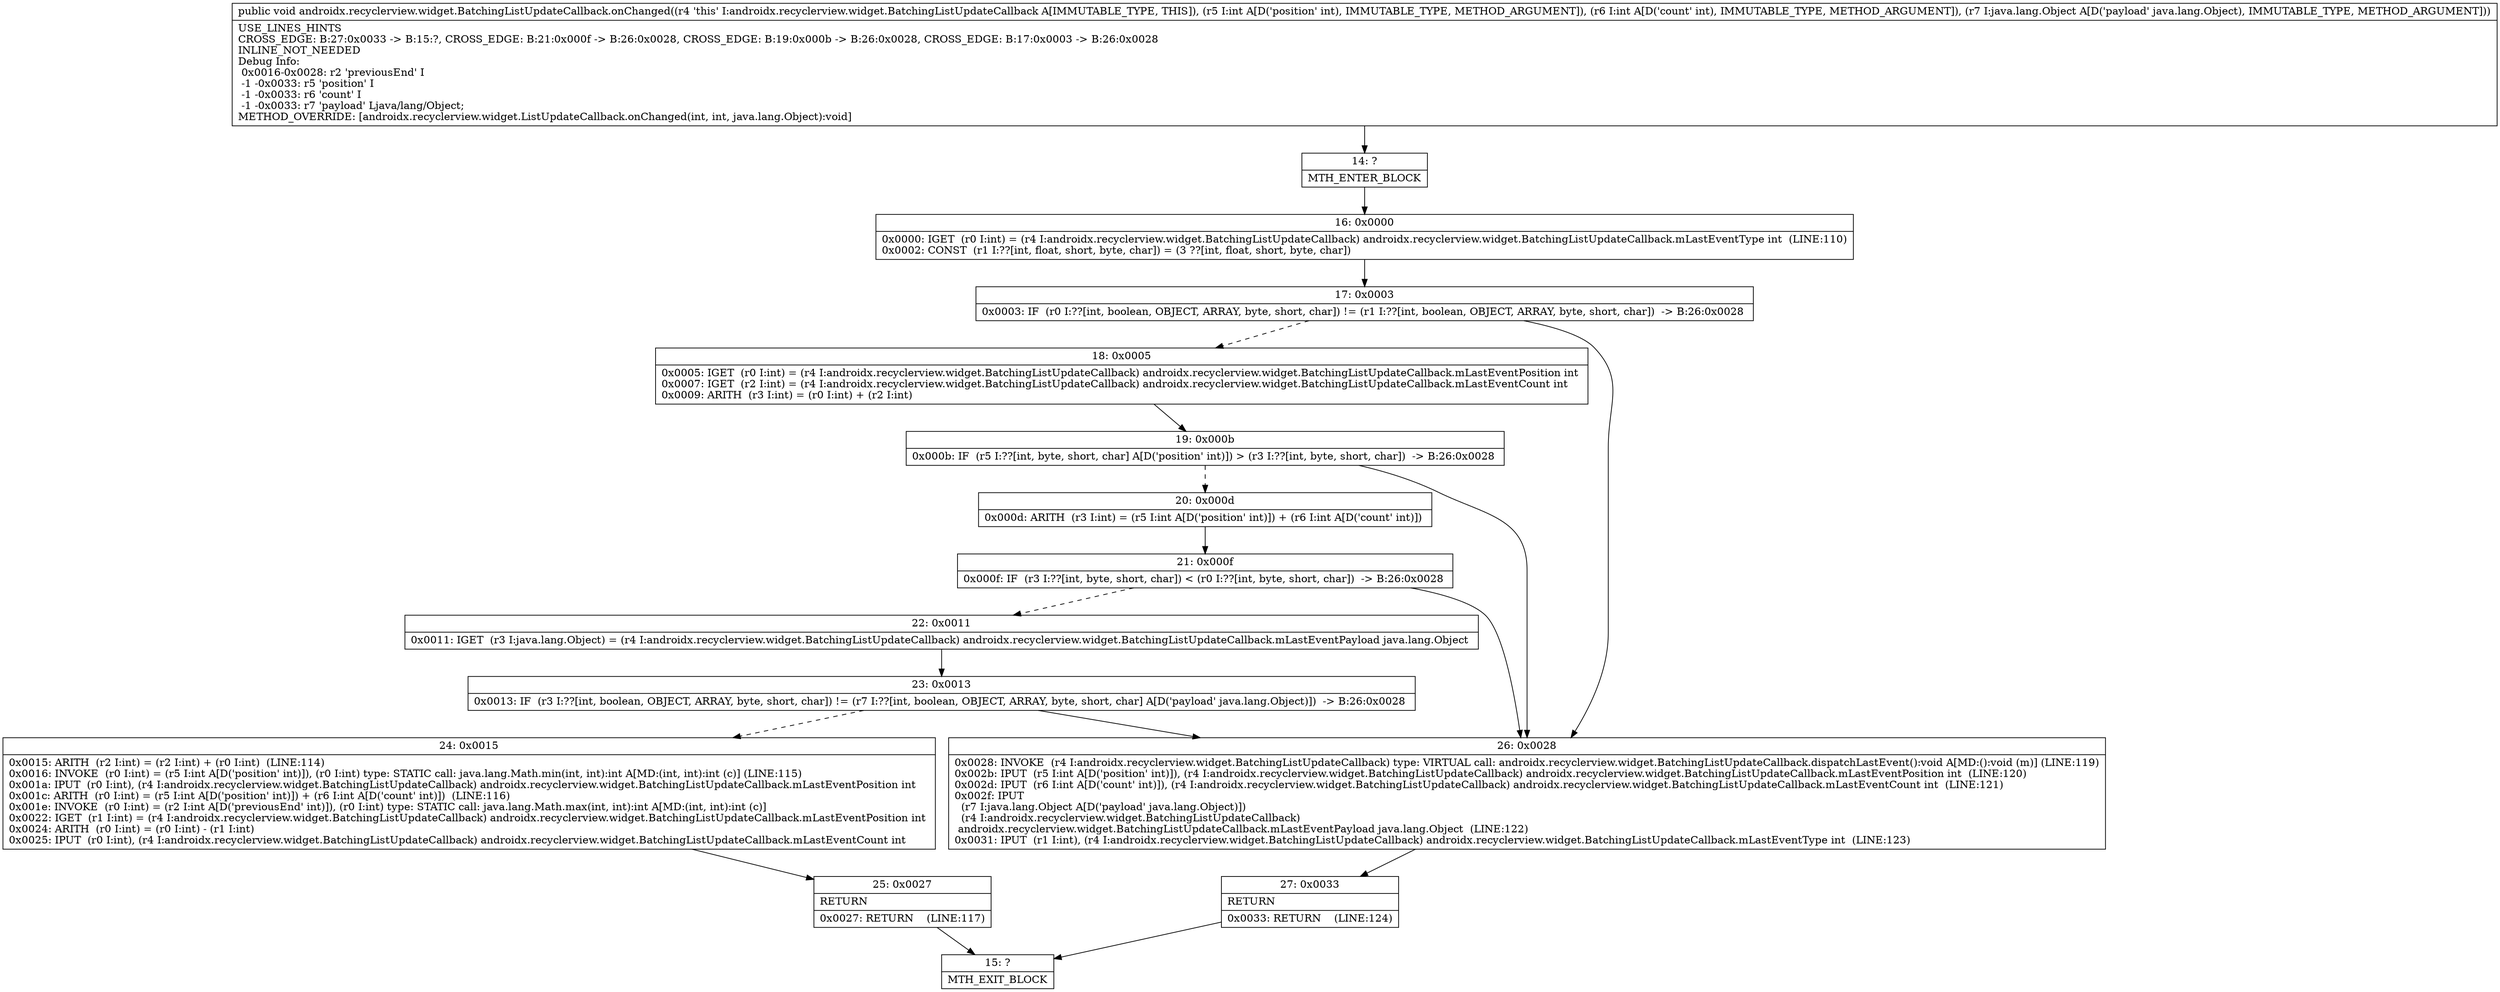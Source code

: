 digraph "CFG forandroidx.recyclerview.widget.BatchingListUpdateCallback.onChanged(IILjava\/lang\/Object;)V" {
Node_14 [shape=record,label="{14\:\ ?|MTH_ENTER_BLOCK\l}"];
Node_16 [shape=record,label="{16\:\ 0x0000|0x0000: IGET  (r0 I:int) = (r4 I:androidx.recyclerview.widget.BatchingListUpdateCallback) androidx.recyclerview.widget.BatchingListUpdateCallback.mLastEventType int  (LINE:110)\l0x0002: CONST  (r1 I:??[int, float, short, byte, char]) = (3 ??[int, float, short, byte, char]) \l}"];
Node_17 [shape=record,label="{17\:\ 0x0003|0x0003: IF  (r0 I:??[int, boolean, OBJECT, ARRAY, byte, short, char]) != (r1 I:??[int, boolean, OBJECT, ARRAY, byte, short, char])  \-\> B:26:0x0028 \l}"];
Node_18 [shape=record,label="{18\:\ 0x0005|0x0005: IGET  (r0 I:int) = (r4 I:androidx.recyclerview.widget.BatchingListUpdateCallback) androidx.recyclerview.widget.BatchingListUpdateCallback.mLastEventPosition int \l0x0007: IGET  (r2 I:int) = (r4 I:androidx.recyclerview.widget.BatchingListUpdateCallback) androidx.recyclerview.widget.BatchingListUpdateCallback.mLastEventCount int \l0x0009: ARITH  (r3 I:int) = (r0 I:int) + (r2 I:int) \l}"];
Node_19 [shape=record,label="{19\:\ 0x000b|0x000b: IF  (r5 I:??[int, byte, short, char] A[D('position' int)]) \> (r3 I:??[int, byte, short, char])  \-\> B:26:0x0028 \l}"];
Node_20 [shape=record,label="{20\:\ 0x000d|0x000d: ARITH  (r3 I:int) = (r5 I:int A[D('position' int)]) + (r6 I:int A[D('count' int)]) \l}"];
Node_21 [shape=record,label="{21\:\ 0x000f|0x000f: IF  (r3 I:??[int, byte, short, char]) \< (r0 I:??[int, byte, short, char])  \-\> B:26:0x0028 \l}"];
Node_22 [shape=record,label="{22\:\ 0x0011|0x0011: IGET  (r3 I:java.lang.Object) = (r4 I:androidx.recyclerview.widget.BatchingListUpdateCallback) androidx.recyclerview.widget.BatchingListUpdateCallback.mLastEventPayload java.lang.Object \l}"];
Node_23 [shape=record,label="{23\:\ 0x0013|0x0013: IF  (r3 I:??[int, boolean, OBJECT, ARRAY, byte, short, char]) != (r7 I:??[int, boolean, OBJECT, ARRAY, byte, short, char] A[D('payload' java.lang.Object)])  \-\> B:26:0x0028 \l}"];
Node_24 [shape=record,label="{24\:\ 0x0015|0x0015: ARITH  (r2 I:int) = (r2 I:int) + (r0 I:int)  (LINE:114)\l0x0016: INVOKE  (r0 I:int) = (r5 I:int A[D('position' int)]), (r0 I:int) type: STATIC call: java.lang.Math.min(int, int):int A[MD:(int, int):int (c)] (LINE:115)\l0x001a: IPUT  (r0 I:int), (r4 I:androidx.recyclerview.widget.BatchingListUpdateCallback) androidx.recyclerview.widget.BatchingListUpdateCallback.mLastEventPosition int \l0x001c: ARITH  (r0 I:int) = (r5 I:int A[D('position' int)]) + (r6 I:int A[D('count' int)])  (LINE:116)\l0x001e: INVOKE  (r0 I:int) = (r2 I:int A[D('previousEnd' int)]), (r0 I:int) type: STATIC call: java.lang.Math.max(int, int):int A[MD:(int, int):int (c)]\l0x0022: IGET  (r1 I:int) = (r4 I:androidx.recyclerview.widget.BatchingListUpdateCallback) androidx.recyclerview.widget.BatchingListUpdateCallback.mLastEventPosition int \l0x0024: ARITH  (r0 I:int) = (r0 I:int) \- (r1 I:int) \l0x0025: IPUT  (r0 I:int), (r4 I:androidx.recyclerview.widget.BatchingListUpdateCallback) androidx.recyclerview.widget.BatchingListUpdateCallback.mLastEventCount int \l}"];
Node_25 [shape=record,label="{25\:\ 0x0027|RETURN\l|0x0027: RETURN    (LINE:117)\l}"];
Node_15 [shape=record,label="{15\:\ ?|MTH_EXIT_BLOCK\l}"];
Node_26 [shape=record,label="{26\:\ 0x0028|0x0028: INVOKE  (r4 I:androidx.recyclerview.widget.BatchingListUpdateCallback) type: VIRTUAL call: androidx.recyclerview.widget.BatchingListUpdateCallback.dispatchLastEvent():void A[MD:():void (m)] (LINE:119)\l0x002b: IPUT  (r5 I:int A[D('position' int)]), (r4 I:androidx.recyclerview.widget.BatchingListUpdateCallback) androidx.recyclerview.widget.BatchingListUpdateCallback.mLastEventPosition int  (LINE:120)\l0x002d: IPUT  (r6 I:int A[D('count' int)]), (r4 I:androidx.recyclerview.widget.BatchingListUpdateCallback) androidx.recyclerview.widget.BatchingListUpdateCallback.mLastEventCount int  (LINE:121)\l0x002f: IPUT  \l  (r7 I:java.lang.Object A[D('payload' java.lang.Object)])\l  (r4 I:androidx.recyclerview.widget.BatchingListUpdateCallback)\l androidx.recyclerview.widget.BatchingListUpdateCallback.mLastEventPayload java.lang.Object  (LINE:122)\l0x0031: IPUT  (r1 I:int), (r4 I:androidx.recyclerview.widget.BatchingListUpdateCallback) androidx.recyclerview.widget.BatchingListUpdateCallback.mLastEventType int  (LINE:123)\l}"];
Node_27 [shape=record,label="{27\:\ 0x0033|RETURN\l|0x0033: RETURN    (LINE:124)\l}"];
MethodNode[shape=record,label="{public void androidx.recyclerview.widget.BatchingListUpdateCallback.onChanged((r4 'this' I:androidx.recyclerview.widget.BatchingListUpdateCallback A[IMMUTABLE_TYPE, THIS]), (r5 I:int A[D('position' int), IMMUTABLE_TYPE, METHOD_ARGUMENT]), (r6 I:int A[D('count' int), IMMUTABLE_TYPE, METHOD_ARGUMENT]), (r7 I:java.lang.Object A[D('payload' java.lang.Object), IMMUTABLE_TYPE, METHOD_ARGUMENT]))  | USE_LINES_HINTS\lCROSS_EDGE: B:27:0x0033 \-\> B:15:?, CROSS_EDGE: B:21:0x000f \-\> B:26:0x0028, CROSS_EDGE: B:19:0x000b \-\> B:26:0x0028, CROSS_EDGE: B:17:0x0003 \-\> B:26:0x0028\lINLINE_NOT_NEEDED\lDebug Info:\l  0x0016\-0x0028: r2 'previousEnd' I\l  \-1 \-0x0033: r5 'position' I\l  \-1 \-0x0033: r6 'count' I\l  \-1 \-0x0033: r7 'payload' Ljava\/lang\/Object;\lMETHOD_OVERRIDE: [androidx.recyclerview.widget.ListUpdateCallback.onChanged(int, int, java.lang.Object):void]\l}"];
MethodNode -> Node_14;Node_14 -> Node_16;
Node_16 -> Node_17;
Node_17 -> Node_18[style=dashed];
Node_17 -> Node_26;
Node_18 -> Node_19;
Node_19 -> Node_20[style=dashed];
Node_19 -> Node_26;
Node_20 -> Node_21;
Node_21 -> Node_22[style=dashed];
Node_21 -> Node_26;
Node_22 -> Node_23;
Node_23 -> Node_24[style=dashed];
Node_23 -> Node_26;
Node_24 -> Node_25;
Node_25 -> Node_15;
Node_26 -> Node_27;
Node_27 -> Node_15;
}

